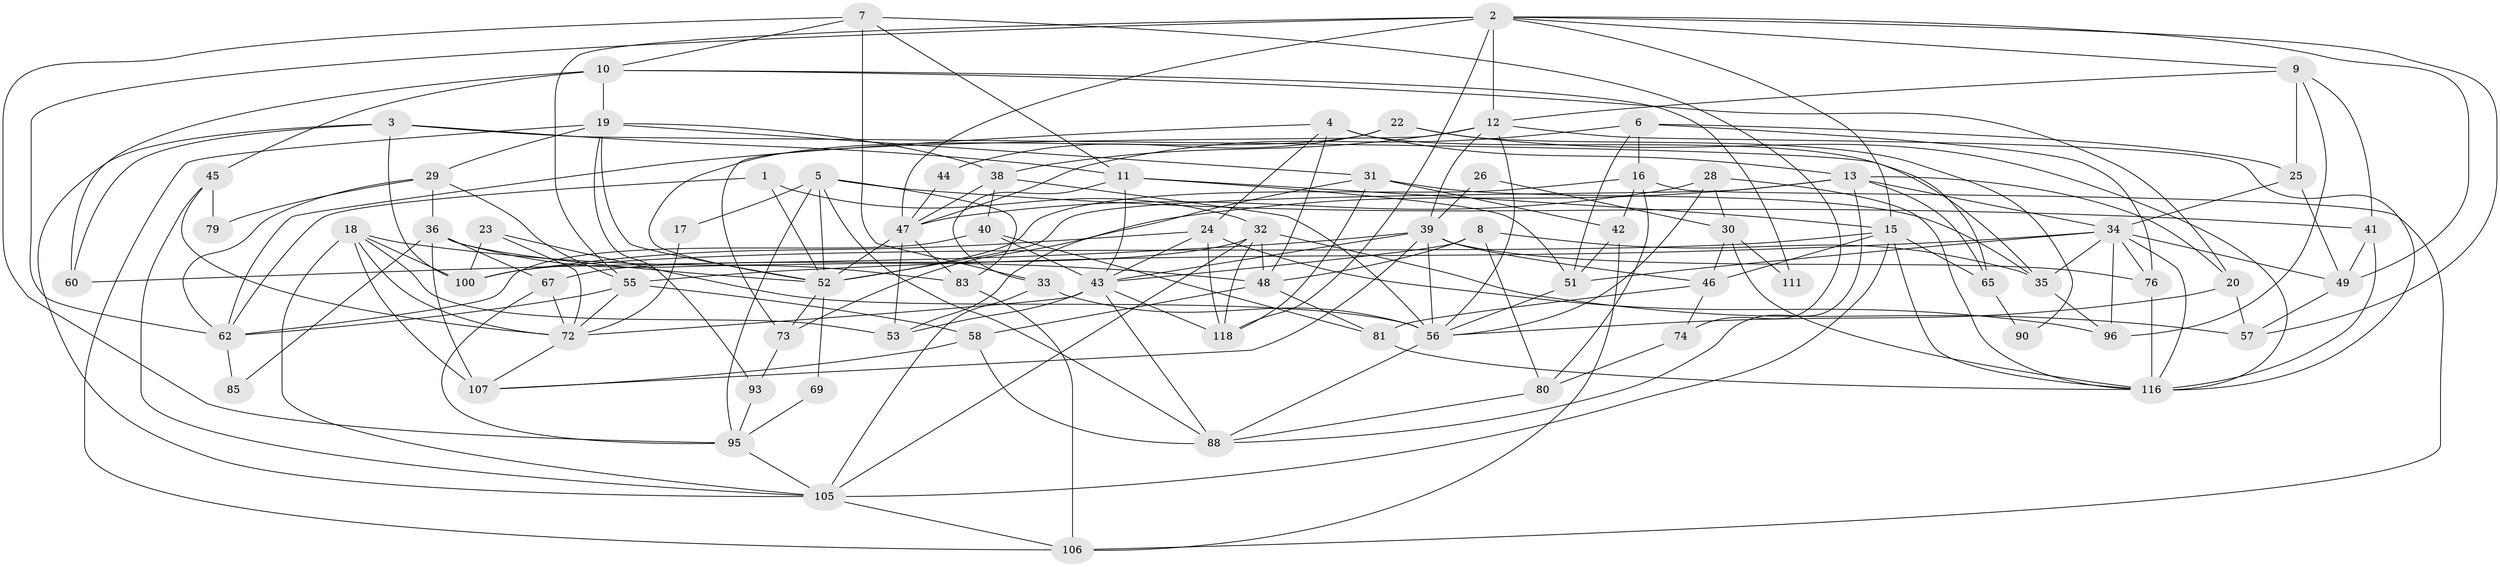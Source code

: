 // Generated by graph-tools (version 1.1) at 2025/24/03/03/25 07:24:00]
// undirected, 78 vertices, 196 edges
graph export_dot {
graph [start="1"]
  node [color=gray90,style=filled];
  1;
  2 [super="+37"];
  3;
  4 [super="+61"];
  5 [super="+91"];
  6 [super="+14"];
  7 [super="+92"];
  8;
  9 [super="+117"];
  10 [super="+82"];
  11 [super="+86"];
  12 [super="+54"];
  13 [super="+112"];
  15 [super="+108"];
  16 [super="+50"];
  17;
  18 [super="+21"];
  19 [super="+27"];
  20 [super="+70"];
  22;
  23;
  24 [super="+63"];
  25;
  26;
  28;
  29 [super="+64"];
  30 [super="+59"];
  31;
  32 [super="+104"];
  33;
  34 [super="+78"];
  35;
  36 [super="+66"];
  38 [super="+98"];
  39 [super="+84"];
  40;
  41;
  42;
  43 [super="+68"];
  44;
  45 [super="+77"];
  46;
  47 [super="+71"];
  48 [super="+109"];
  49 [super="+103"];
  51 [super="+124"];
  52 [super="+101"];
  53 [super="+114"];
  55 [super="+102"];
  56 [super="+113"];
  57;
  58;
  60 [super="+75"];
  62 [super="+94"];
  65;
  67 [super="+120"];
  69;
  72 [super="+99"];
  73;
  74;
  76 [super="+87"];
  79;
  80;
  81;
  83 [super="+119"];
  85;
  88 [super="+89"];
  90;
  93;
  95 [super="+97"];
  96 [super="+122"];
  100 [super="+123"];
  105 [super="+110"];
  106 [super="+121"];
  107 [super="+115"];
  111;
  116;
  118;
  1 -- 62;
  1 -- 32;
  1 -- 52;
  2 -- 118;
  2 -- 55;
  2 -- 15;
  2 -- 47;
  2 -- 49;
  2 -- 9;
  2 -- 12;
  2 -- 62;
  2 -- 57;
  3 -- 35;
  3 -- 100;
  3 -- 11;
  3 -- 60;
  3 -- 105;
  4 -- 65;
  4 -- 13;
  4 -- 24;
  4 -- 62;
  4 -- 48;
  5 -- 17 [weight=2];
  5 -- 95;
  5 -- 88;
  5 -- 83;
  5 -- 52;
  5 -- 41;
  6 -- 25;
  6 -- 76;
  6 -- 51;
  6 -- 47;
  6 -- 16;
  7 -- 74;
  7 -- 95;
  7 -- 33;
  7 -- 11;
  7 -- 10;
  8 -- 35;
  8 -- 80;
  8 -- 48;
  8 -- 43;
  9 -- 12;
  9 -- 41;
  9 -- 25;
  9 -- 96;
  10 -- 20;
  10 -- 45 [weight=2];
  10 -- 60;
  10 -- 19;
  10 -- 111;
  11 -- 33;
  11 -- 15;
  11 -- 51;
  11 -- 43;
  12 -- 73;
  12 -- 116;
  12 -- 56;
  12 -- 38;
  12 -- 39;
  13 -- 52;
  13 -- 73;
  13 -- 34;
  13 -- 65;
  13 -- 20;
  13 -- 88;
  15 -- 105;
  15 -- 65;
  15 -- 116;
  15 -- 46;
  15 -- 100;
  16 -- 42;
  16 -- 80;
  16 -- 52;
  16 -- 106;
  17 -- 72;
  18 -- 72;
  18 -- 48;
  18 -- 53;
  18 -- 107;
  18 -- 100;
  18 -- 105;
  19 -- 31;
  19 -- 29;
  19 -- 52;
  19 -- 93;
  19 -- 106;
  19 -- 38;
  20 -- 57;
  20 -- 56;
  22 -- 116;
  22 -- 52;
  22 -- 44;
  22 -- 90;
  23 -- 100;
  23 -- 56;
  23 -- 72;
  24 -- 118;
  24 -- 100;
  24 -- 96;
  24 -- 43;
  25 -- 49;
  25 -- 34;
  26 -- 30;
  26 -- 39;
  28 -- 116;
  28 -- 56;
  28 -- 30;
  28 -- 47;
  29 -- 62;
  29 -- 79;
  29 -- 36;
  29 -- 55;
  30 -- 116;
  30 -- 46;
  30 -- 111;
  31 -- 118;
  31 -- 35;
  31 -- 42;
  31 -- 53;
  32 -- 48;
  32 -- 57;
  32 -- 67;
  32 -- 105;
  32 -- 118;
  33 -- 105;
  33 -- 56;
  34 -- 76;
  34 -- 116;
  34 -- 49;
  34 -- 96 [weight=2];
  34 -- 35;
  34 -- 51;
  34 -- 55;
  35 -- 96;
  36 -- 83;
  36 -- 67;
  36 -- 85;
  36 -- 107 [weight=2];
  36 -- 52;
  38 -- 40;
  38 -- 56;
  38 -- 47;
  39 -- 76;
  39 -- 46;
  39 -- 56;
  39 -- 107;
  39 -- 43;
  39 -- 60;
  40 -- 62;
  40 -- 43;
  40 -- 81;
  41 -- 116;
  41 -- 49;
  42 -- 51;
  42 -- 106;
  43 -- 118;
  43 -- 72;
  43 -- 53;
  43 -- 88;
  44 -- 47;
  45 -- 79;
  45 -- 72;
  45 -- 105;
  46 -- 74;
  46 -- 81;
  47 -- 83 [weight=2];
  47 -- 53;
  47 -- 52;
  48 -- 81;
  48 -- 58;
  49 -- 57;
  51 -- 56;
  52 -- 69;
  52 -- 73;
  55 -- 62;
  55 -- 72;
  55 -- 58;
  56 -- 88;
  58 -- 107;
  58 -- 88;
  62 -- 85;
  65 -- 90;
  67 -- 72;
  67 -- 95;
  69 -- 95;
  72 -- 107;
  73 -- 93;
  74 -- 80;
  76 -- 116;
  80 -- 88;
  81 -- 116;
  83 -- 106;
  93 -- 95;
  95 -- 105;
  105 -- 106;
}

